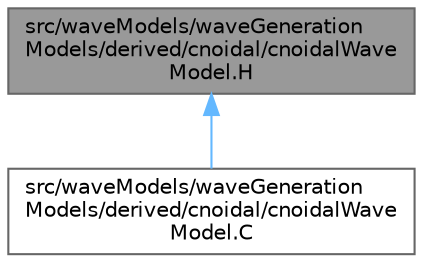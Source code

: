 digraph "src/waveModels/waveGenerationModels/derived/cnoidal/cnoidalWaveModel.H"
{
 // LATEX_PDF_SIZE
  bgcolor="transparent";
  edge [fontname=Helvetica,fontsize=10,labelfontname=Helvetica,labelfontsize=10];
  node [fontname=Helvetica,fontsize=10,shape=box,height=0.2,width=0.4];
  Node1 [id="Node000001",label="src/waveModels/waveGeneration\lModels/derived/cnoidal/cnoidalWave\lModel.H",height=0.2,width=0.4,color="gray40", fillcolor="grey60", style="filled", fontcolor="black",tooltip=" "];
  Node1 -> Node2 [id="edge1_Node000001_Node000002",dir="back",color="steelblue1",style="solid",tooltip=" "];
  Node2 [id="Node000002",label="src/waveModels/waveGeneration\lModels/derived/cnoidal/cnoidalWave\lModel.C",height=0.2,width=0.4,color="grey40", fillcolor="white", style="filled",URL="$cnoidalWaveModel_8C.html",tooltip=" "];
}
